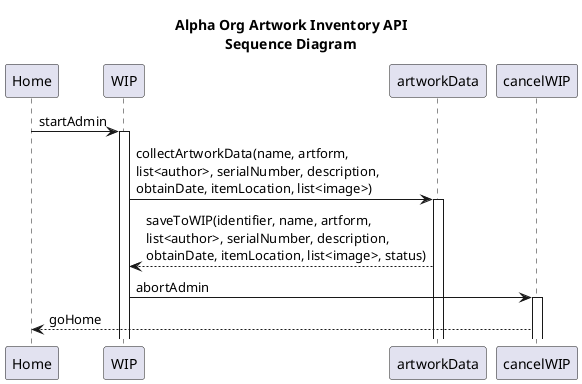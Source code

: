 @startuml
title Alpha Org Artwork Inventory API\nSequence Diagram
Home -> WIP : startAdmin
activate WIP

WIP -> artworkData : collectArtworkData(name, artform,\nlist<author>, serialNumber, description,\nobtainDate, itemLocation, list<image>)
activate artworkData

artworkData --> WIP : saveToWIP(identifier, name, artform,\nlist<author>, serialNumber, description,\nobtainDate, itemLocation, list<image>, status)

WIP -> cancelWIP : abortAdmin
activate cancelWIP

cancelWIP --> Home : goHome

@enduml